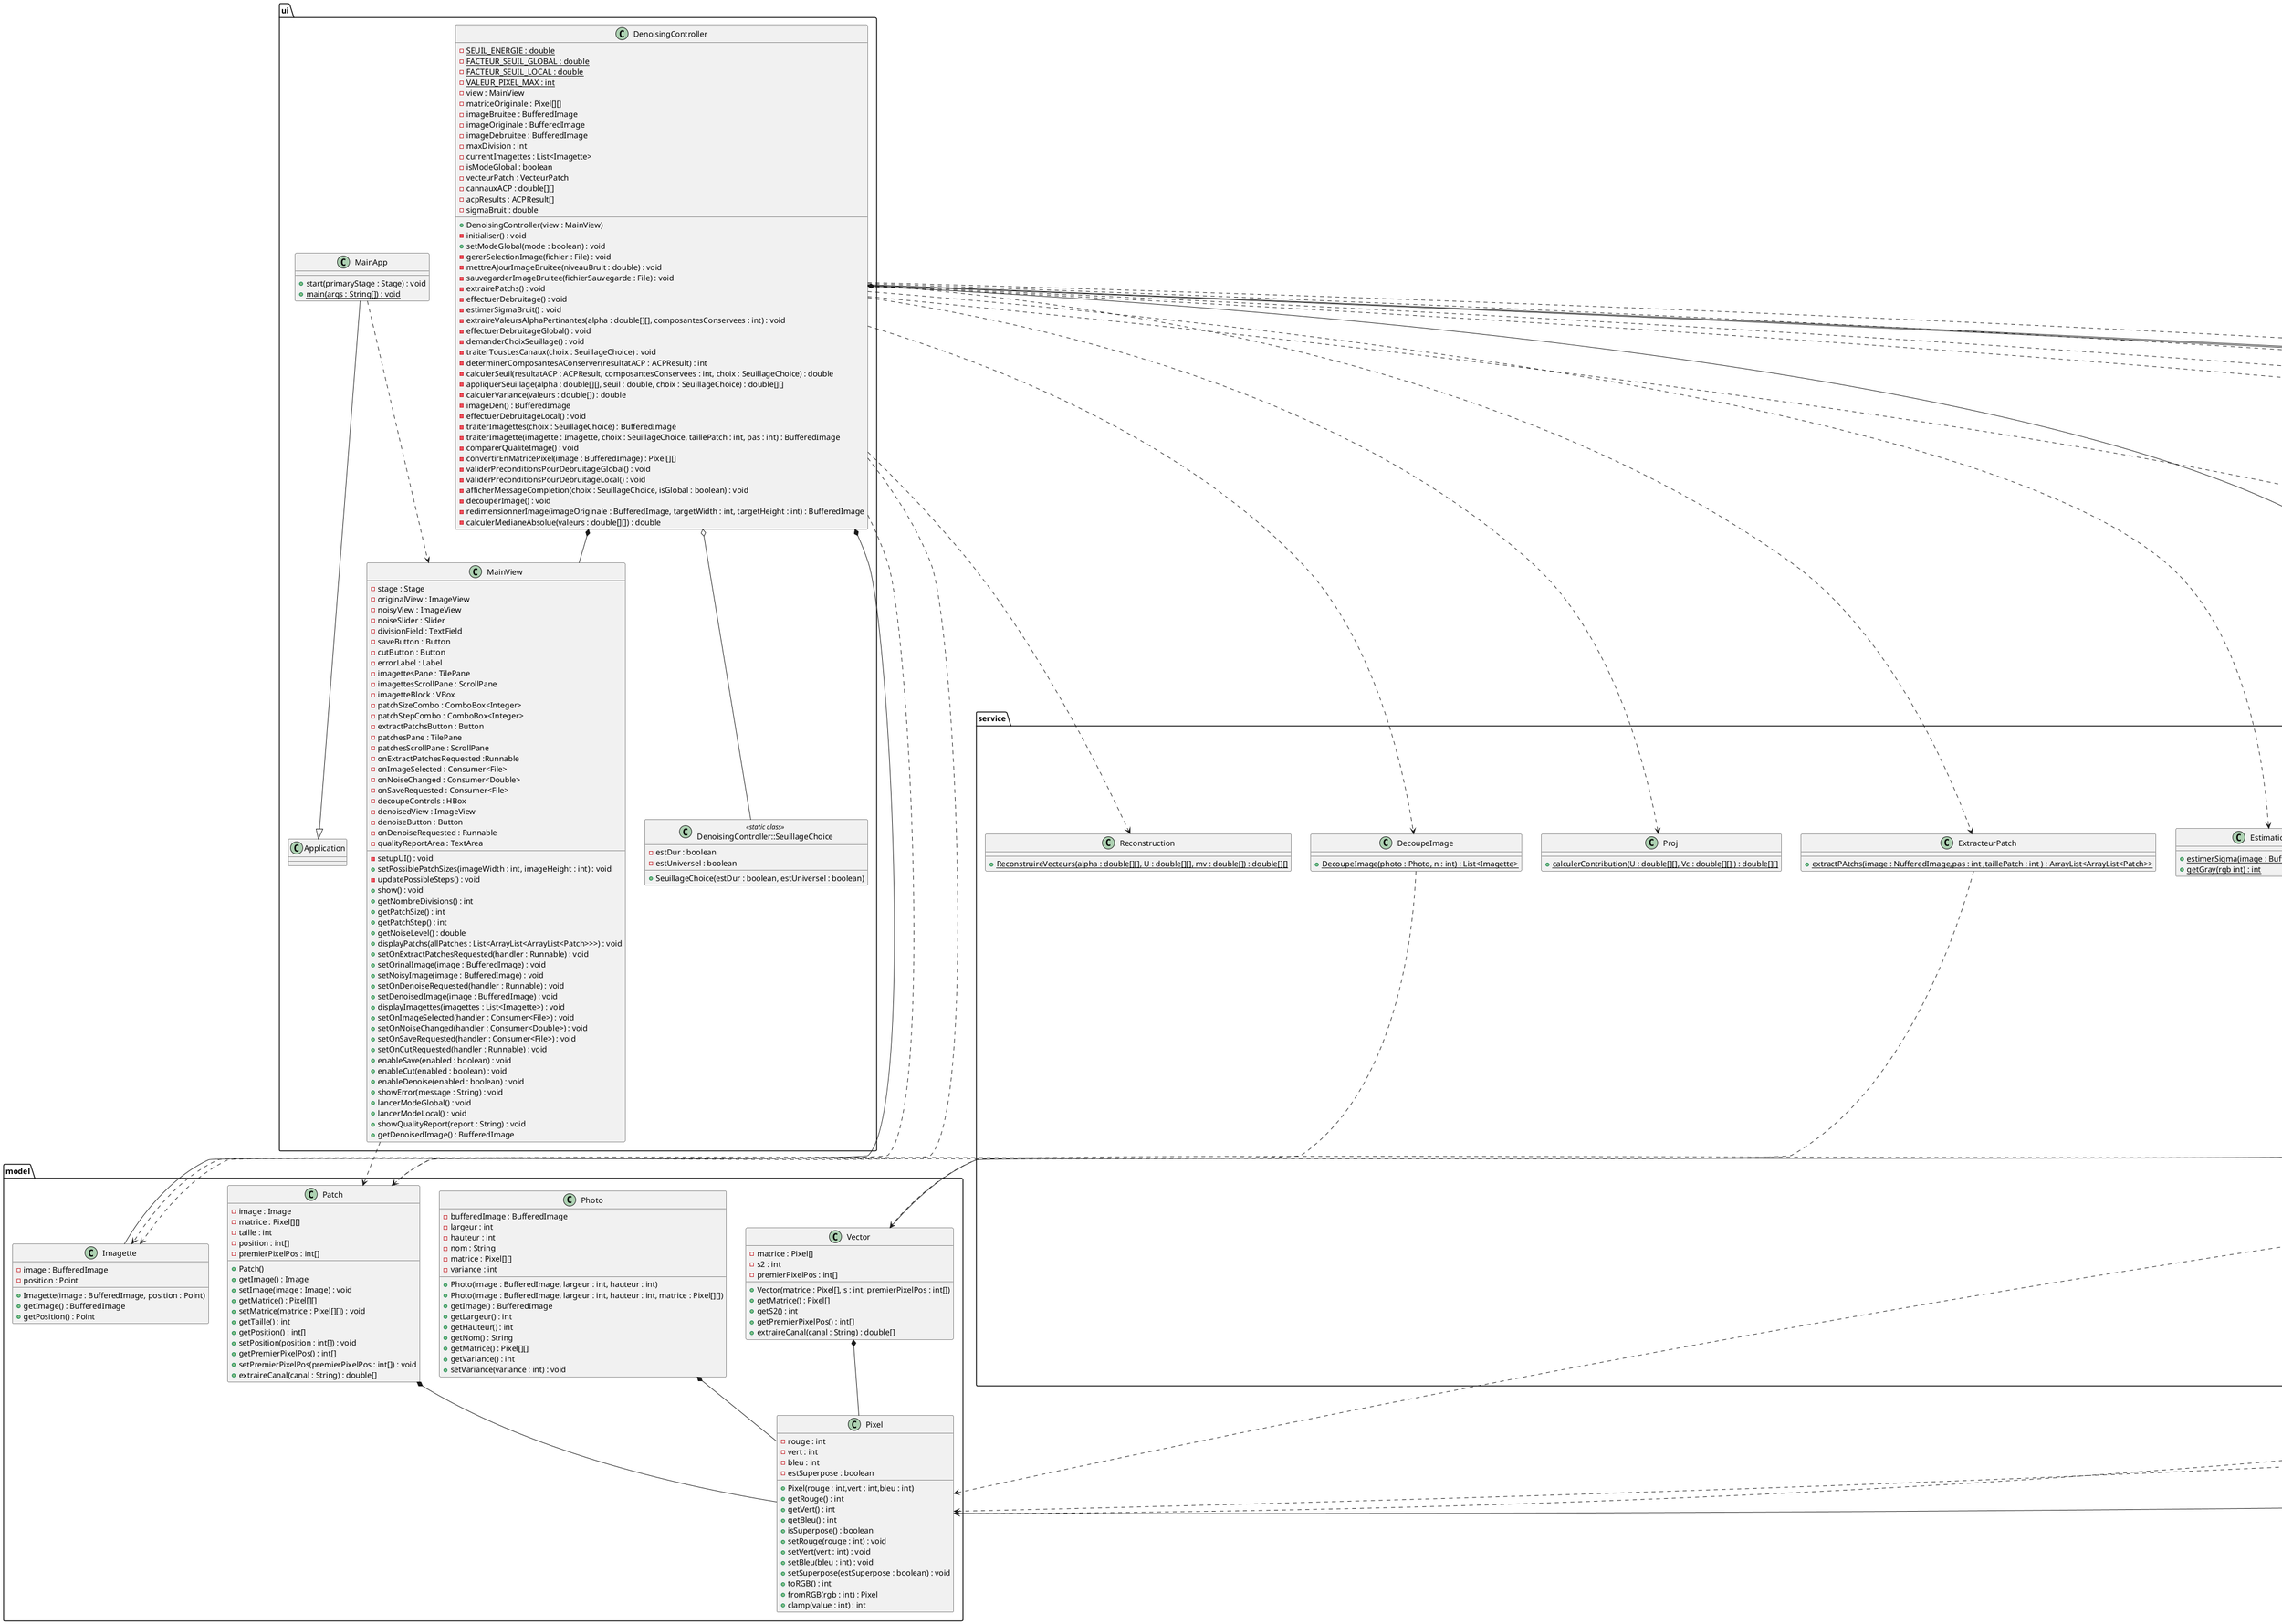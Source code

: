 @startuml Projet Denoising
package "model"{
    class Imagette {
        - image : BufferedImage
        - position : Point

        + Imagette(image : BufferedImage, position : Point)
        + getImage() : BufferedImage
        + getPosition() : Point
    }


    class Patch {
        - image : Image
        - matrice : Pixel[][]
        - taille : int
        - position : int[]
        - premierPixelPos : int[]

        + Patch()
        + getImage() : Image
        + setImage(image : Image) : void
        + getMatrice() : Pixel[][]
        + setMatrice(matrice : Pixel[][]) : void
        + getTaille() : int
        + getPosition() : int[]
        + setPosition(position : int[]) : void
        + getPremierPixelPos() : int[]
        + setPremierPixelPos(premierPixelPos : int[]) : void
        + extraireCanal(canal : String) : double[]
    }

    class Photo {
        - bufferedImage : BufferedImage
        - largeur : int
        - hauteur : int
        - nom : String
        - matrice : Pixel[][]
        - variance : int

        + Photo(image : BufferedImage, largeur : int, hauteur : int)
        + Photo(image : BufferedImage, largeur : int, hauteur : int, matrice : Pixel[][])
        + getImage() : BufferedImage
        + getLargeur() : int
        + getHauteur() : int
        + getNom() : String
        + getMatrice() : Pixel[][]
        + getVariance() : int
        + setVariance(variance : int) : void
    }


    class "Pixel"{
        -rouge : int
        -vert : int
        -bleu : int
        -estSuperpose : boolean
        +Pixel(rouge : int,vert : int,bleu : int)
        +getRouge() : int
        +getVert() : int
        +getBleu() : int
        +isSuperpose() : boolean
        + setRouge(rouge : int) : void
        + setVert(vert : int) : void
        + setBleu(bleu : int) : void
        + setSuperpose(estSuperpose : boolean) : void
        + toRGB() : int
        + fromRGB(rgb : int) : Pixel
        + clamp(value : int) : int
    }

    class "Vector"{
        -matrice : Pixel[]
        -s2 : int
        -premierPixelPos : int[]
        + Vector(matrice : Pixel[], s : int, premierPixelPos : int[])
        + getMatrice() : Pixel[]
        + getS2() : int
        + getPremierPixelPos() : int[]
        + extraireCanal(canal : String) : double[]
    }
}
package "service"{
    class ACP {
        {static} + moyCov(V : double[][]) : ACPResult
    }

    class ACPResult {
        - mV : double[]
        - U : double[][]
        - Vc : double[][]
        - valeursPropres : double[]
        - alphaSeuille : double[][]

        + getmV() : double[]
        + setmV(mV : double[]) : void
        + getU() : double[][]
        + setU(U : double[][]) : void
        + getVc() : double[][]
        + setVc(Vc : double[][]) : void
        + getValeursPropres() : double[]
        + setValeursPropres(valeursPropres : double[]) : void
        + getAlphaSeuille() : double[][]
        + setAlphaSeuille(alphaSeuille : double[][]) : void
    }

    class Bruit {
        - sigma : double

        + Bruit()
        + Bruit(sigma : double)
        {static} + noising(image : Pixel[][], sigma : double) : Pixel[][]
        + clamp(value : int) : int
    }

    class Convert {
        {static} + convertirImageEnMatrice(photo : Photo) : Pixel[][]
        {static} + convertirMatriceEnImage(matrice : Pixel[][]) : BufferedImage
    }

    class DecoupeImage {
        {static} + DecoupeImage(photo : Photo, n : int) : List<Imagette>
    }

    class "EstimationBruit"{
        {static} +estimerSigma(image : BufferedImage ) : double
        {static} +getGray(rgb int) : int
    }

    class "ExtracteurPatch"{
        {static} +extractPAtchs(image : NufferedImage,pas : int ,taillePatch : int ) : ArrayList<ArrayList<Patch>>
    }

    class "Proj"{
        {static} +calculerContribution(U : double[][], Vc : double[][] ) : double[][]
    }

    class "QualiteImage"{
        {static} -PSNR_EXCELLENT : double
        {static} -PSNR_BON : double
        {static} -PSNR_MOYEN : double
        {static} - VALEUR_PIXEL_MAX : int
        
        {static} + calculerMSE(original : Pixel[][], traite : Pixel[][]) : double
        {static} + calculerPSNR(mse : double) : double
        {static} + evaluerQualiteImage(original : Pixel[][], traite : Pixel[][]) : String
        {static} + evaluerQualite(psnr : double) : String
        {static} + calculerErreurPixel(original : Pixel, traite : Pixel) : double
        {static} + validerImage(original : Pixel[][], traite : Pixel[][]) : boolean
        {static} + convertirGris(image : Pixel[][]) : double[][]
        {static} + ecartTypeMatrice(gris : double[][]) : double
        {static} + varianceMatrice(gris : double[][]) : double
        {static} + moyenneAbsolue(gris : double[][]) : double
        {static} + appliquerLaplacien(gris : double[][]) : double[][]
        {static} + maxAbsolue(gris : double[][]) : double
        {static} + appliquerFlou(gris : double[][]) : double[][]
        {static} + calculerBruitMatrice(gris : double[][]) : double
        {static} + scoreQualiteNR_IQA(image : Pixel[][]) : double
        {static} + interpretationNR_IQA(image : Pixel[][]) : String
    }

    class "Reconstruction"{
        {static} +ReconstruireVecteurs(alpha : double[][], U : double[][], mv : double[]) : double[][]

    }

    class "ReconstructionService"{
        {static} +reconstruireImageDepuisACP(canalRReconstruit : double[][],canalGReconstruit : double[][],canalBReconstruit : double[][], vecteurs : list<Vector>,largeurImage : int, hauteurImage : int, taillePatch : int ) : BufferedImage
    }

    class "Seuillage"{
        {static} + seuillageDur(Vcontric : double[][], seuil : double) : double[][]
        {static} + seuilV(sigma : double, L : int) : double[][]
        {static} + seuilB(sigma2 : double, sigmaXb2 : double) : double
    }

    class "VecteurPatch"{
        - vecteurs : List<Vector>
        + ajouterDepuisListe(liste : List<Vector>) : void
        + getCanal(canal : String) : double[][]
        + afficherExtraits(combien : int) : void
        + getVecteurs() : List<Vector>
    }

}

package "ui"{
    class "DenoisingController"{
        {static} - SEUIL_ENERGIE : double
        {static} -FACTEUR_SEUIL_GLOBAL : double
        {static} - FACTEUR_SEUIL_LOCAL : double
        {static} - VALEUR_PIXEL_MAX : int
        -view : MainView
        -matriceOriginale : Pixel[][]
        -imageBruitee : BufferedImage
        -imageOriginale : BufferedImage
        -imageDebruitee : BufferedImage
        -maxDivision : int
        -currentImagettes : List<Imagette>
        -isModeGlobal : boolean
        -vecteurPatch : VecteurPatch
        -cannauxACP : double[][]
        -acpResults : ACPResult[]
        -sigmaBruit : double

        + DenoisingController(view : MainView)
        - initialiser() : void
        + setModeGlobal(mode : boolean) : void
        - gererSelectionImage(fichier : File) : void
        - mettreAJourImageBruitee(niveauBruit : double) : void
        - sauvegarderImageBruitee(fichierSauvegarde : File) : void
        - extrairePatchs() : void
        - effectuerDebruitage() : void
        - estimerSigmaBruit() : void
        - extraireValeursAlphaPertinantes(alpha : double[][], composantesConservees : int) : void
        - effectuerDebruitageGlobal() : void
        - demanderChoixSeuillage() : void
        - traiterTousLesCanaux(choix : SeuillageChoice) : void
        - determinerComposantesAConserver(resultatACP : ACPResult) : int
        - calculerSeuil(resultatACP : ACPResult, composantesConservees : int, choix : SeuillageChoice) : double
        - appliquerSeuillage(alpha : double[][], seuil : double, choix : SeuillageChoice) : double[][]
        - calculerVariance(valeurs : double[]) : double
        - imageDen() : BufferedImage
        - effectuerDebruitageLocal() : void
        - traiterImagettes(choix : SeuillageChoice) : BufferedImage
        - traiterImagette(imagette : Imagette, choix : SeuillageChoice, taillePatch : int, pas : int) : BufferedImage
        - comparerQualiteImage() : void
        - convertirEnMatricePixel(image : BufferedImage) : Pixel[][]
        - validerPreconditionsPourDebruitageGlobal() : void
        - validerPreconditionsPourDebruitageLocal() : void
        - afficherMessageCompletion(choix : SeuillageChoice, isGlobal : boolean) : void
        - decouperImage() : void
        - redimensionnerImage(imageOriginale : BufferedImage, targetWidth : int, targetHeight : int) : BufferedImage
        - calculerMedianeAbsolue(valeurs : double[][]) : double
    }

    class DenoisingController::SeuillageChoice <<static class>>{
        -estDur : boolean
        -estUniversel : boolean
        +SeuillageChoice(estDur : boolean, estUniversel : boolean)
    }

    class Application{}

    class "MainApp"{
        +start(primaryStage : Stage) : void
        {static} +main(args : String[]) : void
    }

    class "MainView"{
        -stage : Stage
        -originalView : ImageView
        -noisyView : ImageView
        -noiseSlider : Slider
        -divisionField : TextField
        -saveButton : Button
        -cutButton : Button
        -errorLabel : Label
        -imagettesPane : TilePane
        -imagettesScrollPane : ScrollPane
        -imagetteBlock : VBox
        -patchSizeCombo : ComboBox<Integer>
        -patchStepCombo : ComboBox<Integer>
        -extractPatchsButton : Button
        -patchesPane : TilePane
        -patchesScrollPane : ScrollPane
        -onExtractPatchesRequested :Runnable
        -onImageSelected : Consumer<File>
        -onNoiseChanged : Consumer<Double>
        -onSaveRequested : Consumer<File>
        -decoupeControls : HBox
        -denoisedView : ImageView
        -denoiseButton : Button
        -onDenoiseRequested : Runnable
        -qualityReportArea : TextArea

        -setupUI() : void
        +setPossiblePatchSizes(imageWidth : int, imageHeight : int) : void
        -updatePossibleSteps() : void
        +show() : void
        +getNombreDivisions() : int
        +getPatchSize() : int
        +getPatchStep() : int
        +getNoiseLevel() : double
        +displayPatchs(allPatches : List<ArrayList<ArrayList<Patch>>>) : void
        +setOnExtractPatchesRequested(handler : Runnable) : void
        +setOrinalImage(image : BufferedImage) : void
        +setNoisyImage(image : BufferedImage) : void
        +setOnDenoiseRequested(handler : Runnable) : void
        +setDenoisedImage(image : BufferedImage) : void
        +displayImagettes(imagettes : List<Imagette>) : void
        +setOnImageSelected(handler : Consumer<File>) : void
        +setOnNoiseChanged(handler : Consumer<Double>) : void
        +setOnSaveRequested(handler : Consumer<File>) : void
        +setOnCutRequested(handler : Runnable) : void
        +enableSave(enabled : boolean) : void
        +enableCut(enabled : boolean) : void
        +enableDenoise(enabled : boolean) : void
        +showError(message : String) : void
        +lancerModeGlobal() : void
        +lancerModeLocal() : void
        +showQualityReport(report : String) : void
        +getDenoisedImage() : BufferedImage

    }

    Patch *-- Pixel
    Photo *-- Pixel
    Vector *-- Pixel
    DenoisingController --> Pixel 
    Bruit ..> Pixel
    QualiteImage ..> Pixel
    Convert ..> Pixel
    MainView ..> Patch
    ExtracteurPatch ..> Patch

    ACP ..> ACPResult
    ReconstructionService ..> Vector
    VecteurPatch *-- Vector
    DecoupeImage ..> Imagette
    DenoisingController *-- MainView
    DenoisingController *-- Imagette
    DenoisingController *-- VecteurPatch
    DenoisingController o-- DenoisingController::SeuillageChoice
    DenoisingController ..> Imagette
    DenoisingController --> ACPResult
    DenoisingController ..> Patch
    DenoisingController ..> Convert
    DenoisingController ..> Reconstruction
    DenoisingController ..> ReconstructionService
    DenoisingController ..> Seuillage
    DenoisingController ..> QualiteImage
    DenoisingController ..> Proj
    DenoisingController ..> ExtracteurPatch
    DenoisingController ..> EstimationBruit
    DenoisingController ..> DecoupeImage
    DenoisingController ..> Bruit


    MainApp --|> Application
    MainApp ..> MainView












}
@enduml